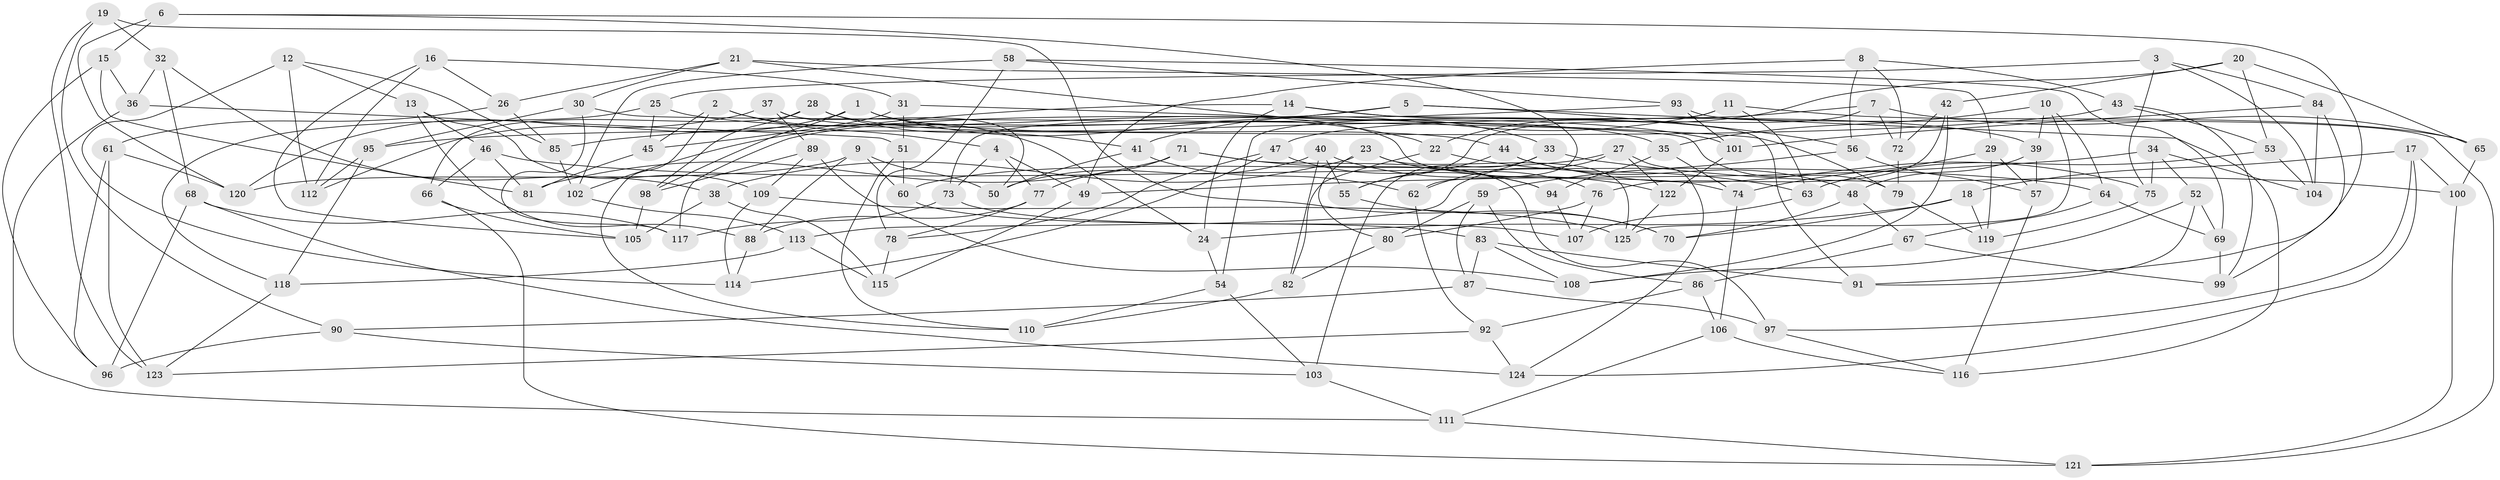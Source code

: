 // Generated by graph-tools (version 1.1) at 2025/57/03/09/25 04:57:23]
// undirected, 125 vertices, 250 edges
graph export_dot {
graph [start="1"]
  node [color=gray90,style=filled];
  1;
  2;
  3;
  4;
  5;
  6;
  7;
  8;
  9;
  10;
  11;
  12;
  13;
  14;
  15;
  16;
  17;
  18;
  19;
  20;
  21;
  22;
  23;
  24;
  25;
  26;
  27;
  28;
  29;
  30;
  31;
  32;
  33;
  34;
  35;
  36;
  37;
  38;
  39;
  40;
  41;
  42;
  43;
  44;
  45;
  46;
  47;
  48;
  49;
  50;
  51;
  52;
  53;
  54;
  55;
  56;
  57;
  58;
  59;
  60;
  61;
  62;
  63;
  64;
  65;
  66;
  67;
  68;
  69;
  70;
  71;
  72;
  73;
  74;
  75;
  76;
  77;
  78;
  79;
  80;
  81;
  82;
  83;
  84;
  85;
  86;
  87;
  88;
  89;
  90;
  91;
  92;
  93;
  94;
  95;
  96;
  97;
  98;
  99;
  100;
  101;
  102;
  103;
  104;
  105;
  106;
  107;
  108;
  109;
  110;
  111;
  112;
  113;
  114;
  115;
  116;
  117;
  118;
  119;
  120;
  121;
  122;
  123;
  124;
  125;
  1 -- 98;
  1 -- 112;
  1 -- 44;
  1 -- 22;
  2 -- 24;
  2 -- 110;
  2 -- 4;
  2 -- 45;
  3 -- 75;
  3 -- 104;
  3 -- 25;
  3 -- 84;
  4 -- 73;
  4 -- 49;
  4 -- 77;
  5 -- 85;
  5 -- 73;
  5 -- 116;
  5 -- 56;
  6 -- 120;
  6 -- 15;
  6 -- 91;
  6 -- 62;
  7 -- 47;
  7 -- 55;
  7 -- 72;
  7 -- 65;
  8 -- 56;
  8 -- 72;
  8 -- 49;
  8 -- 43;
  9 -- 88;
  9 -- 50;
  9 -- 60;
  9 -- 120;
  10 -- 125;
  10 -- 39;
  10 -- 35;
  10 -- 64;
  11 -- 41;
  11 -- 63;
  11 -- 65;
  11 -- 54;
  12 -- 85;
  12 -- 114;
  12 -- 112;
  12 -- 13;
  13 -- 88;
  13 -- 46;
  13 -- 109;
  14 -- 39;
  14 -- 24;
  14 -- 91;
  14 -- 102;
  15 -- 96;
  15 -- 36;
  15 -- 81;
  16 -- 112;
  16 -- 31;
  16 -- 105;
  16 -- 26;
  17 -- 100;
  17 -- 124;
  17 -- 97;
  17 -- 18;
  18 -- 70;
  18 -- 119;
  18 -- 24;
  19 -- 32;
  19 -- 70;
  19 -- 123;
  19 -- 90;
  20 -- 42;
  20 -- 65;
  20 -- 53;
  20 -- 22;
  21 -- 29;
  21 -- 26;
  21 -- 33;
  21 -- 30;
  22 -- 82;
  22 -- 63;
  23 -- 80;
  23 -- 125;
  23 -- 38;
  23 -- 76;
  24 -- 54;
  25 -- 118;
  25 -- 45;
  25 -- 101;
  26 -- 61;
  26 -- 85;
  27 -- 113;
  27 -- 122;
  27 -- 124;
  27 -- 60;
  28 -- 41;
  28 -- 35;
  28 -- 66;
  28 -- 98;
  29 -- 57;
  29 -- 119;
  29 -- 74;
  30 -- 79;
  30 -- 117;
  30 -- 95;
  31 -- 45;
  31 -- 51;
  31 -- 79;
  32 -- 68;
  32 -- 38;
  32 -- 36;
  33 -- 103;
  33 -- 62;
  33 -- 100;
  34 -- 52;
  34 -- 75;
  34 -- 49;
  34 -- 104;
  35 -- 94;
  35 -- 74;
  36 -- 51;
  36 -- 111;
  37 -- 74;
  37 -- 89;
  37 -- 50;
  37 -- 120;
  38 -- 105;
  38 -- 115;
  39 -- 48;
  39 -- 57;
  40 -- 50;
  40 -- 55;
  40 -- 122;
  40 -- 82;
  41 -- 50;
  41 -- 62;
  42 -- 76;
  42 -- 108;
  42 -- 72;
  43 -- 99;
  43 -- 53;
  43 -- 95;
  44 -- 55;
  44 -- 48;
  44 -- 75;
  45 -- 81;
  46 -- 81;
  46 -- 66;
  46 -- 64;
  47 -- 78;
  47 -- 94;
  47 -- 114;
  48 -- 67;
  48 -- 70;
  49 -- 115;
  51 -- 60;
  51 -- 110;
  52 -- 69;
  52 -- 91;
  52 -- 108;
  53 -- 104;
  53 -- 63;
  54 -- 103;
  54 -- 110;
  55 -- 70;
  56 -- 59;
  56 -- 57;
  57 -- 116;
  58 -- 69;
  58 -- 78;
  58 -- 102;
  58 -- 93;
  59 -- 86;
  59 -- 80;
  59 -- 87;
  60 -- 83;
  61 -- 96;
  61 -- 123;
  61 -- 120;
  62 -- 92;
  63 -- 107;
  64 -- 69;
  64 -- 67;
  65 -- 100;
  66 -- 105;
  66 -- 121;
  67 -- 86;
  67 -- 99;
  68 -- 124;
  68 -- 96;
  68 -- 117;
  69 -- 99;
  71 -- 94;
  71 -- 77;
  71 -- 81;
  71 -- 97;
  72 -- 79;
  73 -- 117;
  73 -- 107;
  74 -- 106;
  75 -- 119;
  76 -- 107;
  76 -- 80;
  77 -- 78;
  77 -- 88;
  78 -- 115;
  79 -- 119;
  80 -- 82;
  82 -- 110;
  83 -- 87;
  83 -- 108;
  83 -- 91;
  84 -- 101;
  84 -- 104;
  84 -- 99;
  85 -- 102;
  86 -- 106;
  86 -- 92;
  87 -- 97;
  87 -- 90;
  88 -- 114;
  89 -- 98;
  89 -- 108;
  89 -- 109;
  90 -- 96;
  90 -- 103;
  92 -- 123;
  92 -- 124;
  93 -- 101;
  93 -- 117;
  93 -- 121;
  94 -- 107;
  95 -- 112;
  95 -- 118;
  97 -- 116;
  98 -- 105;
  100 -- 121;
  101 -- 122;
  102 -- 113;
  103 -- 111;
  106 -- 111;
  106 -- 116;
  109 -- 114;
  109 -- 125;
  111 -- 121;
  113 -- 115;
  113 -- 118;
  118 -- 123;
  122 -- 125;
}
